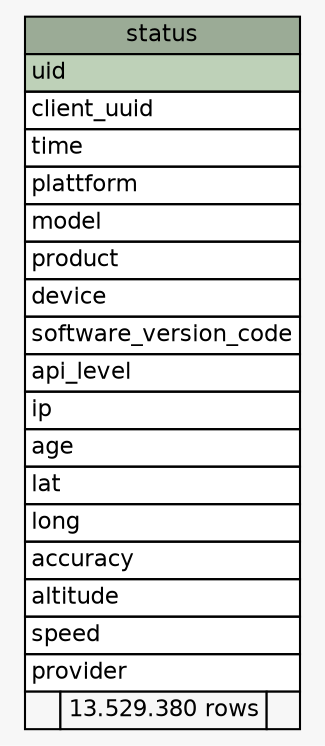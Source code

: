 // dot 2.38.0 on Windows 8 6.2
// SchemaSpy rev 590
digraph "status" {
  graph [
    rankdir="RL"
    bgcolor="#f7f7f7"
    nodesep="0.18"
    ranksep="0.46"
    fontname="Helvetica"
    fontsize="11"
  ];
  node [
    fontname="Helvetica"
    fontsize="11"
    shape="plaintext"
  ];
  edge [
    arrowsize="0.8"
  ];
  "status" [
    label=<
    <TABLE BORDER="0" CELLBORDER="1" CELLSPACING="0" BGCOLOR="#ffffff">
      <TR><TD COLSPAN="3" BGCOLOR="#9bab96" ALIGN="CENTER">status</TD></TR>
      <TR><TD PORT="uid" COLSPAN="3" BGCOLOR="#bed1b8" ALIGN="LEFT">uid</TD></TR>
      <TR><TD PORT="client_uuid" COLSPAN="3" ALIGN="LEFT">client_uuid</TD></TR>
      <TR><TD PORT="time" COLSPAN="3" ALIGN="LEFT">time</TD></TR>
      <TR><TD PORT="plattform" COLSPAN="3" ALIGN="LEFT">plattform</TD></TR>
      <TR><TD PORT="model" COLSPAN="3" ALIGN="LEFT">model</TD></TR>
      <TR><TD PORT="product" COLSPAN="3" ALIGN="LEFT">product</TD></TR>
      <TR><TD PORT="device" COLSPAN="3" ALIGN="LEFT">device</TD></TR>
      <TR><TD PORT="software_version_code" COLSPAN="3" ALIGN="LEFT">software_version_code</TD></TR>
      <TR><TD PORT="api_level" COLSPAN="3" ALIGN="LEFT">api_level</TD></TR>
      <TR><TD PORT="ip" COLSPAN="3" ALIGN="LEFT">ip</TD></TR>
      <TR><TD PORT="age" COLSPAN="3" ALIGN="LEFT">age</TD></TR>
      <TR><TD PORT="lat" COLSPAN="3" ALIGN="LEFT">lat</TD></TR>
      <TR><TD PORT="long" COLSPAN="3" ALIGN="LEFT">long</TD></TR>
      <TR><TD PORT="accuracy" COLSPAN="3" ALIGN="LEFT">accuracy</TD></TR>
      <TR><TD PORT="altitude" COLSPAN="3" ALIGN="LEFT">altitude</TD></TR>
      <TR><TD PORT="speed" COLSPAN="3" ALIGN="LEFT">speed</TD></TR>
      <TR><TD PORT="provider" COLSPAN="3" ALIGN="LEFT">provider</TD></TR>
      <TR><TD ALIGN="LEFT" BGCOLOR="#f7f7f7">  </TD><TD ALIGN="RIGHT" BGCOLOR="#f7f7f7">13.529.380 rows</TD><TD ALIGN="RIGHT" BGCOLOR="#f7f7f7">  </TD></TR>
    </TABLE>>
    URL="tables/status.html"
    tooltip="status"
  ];
}
